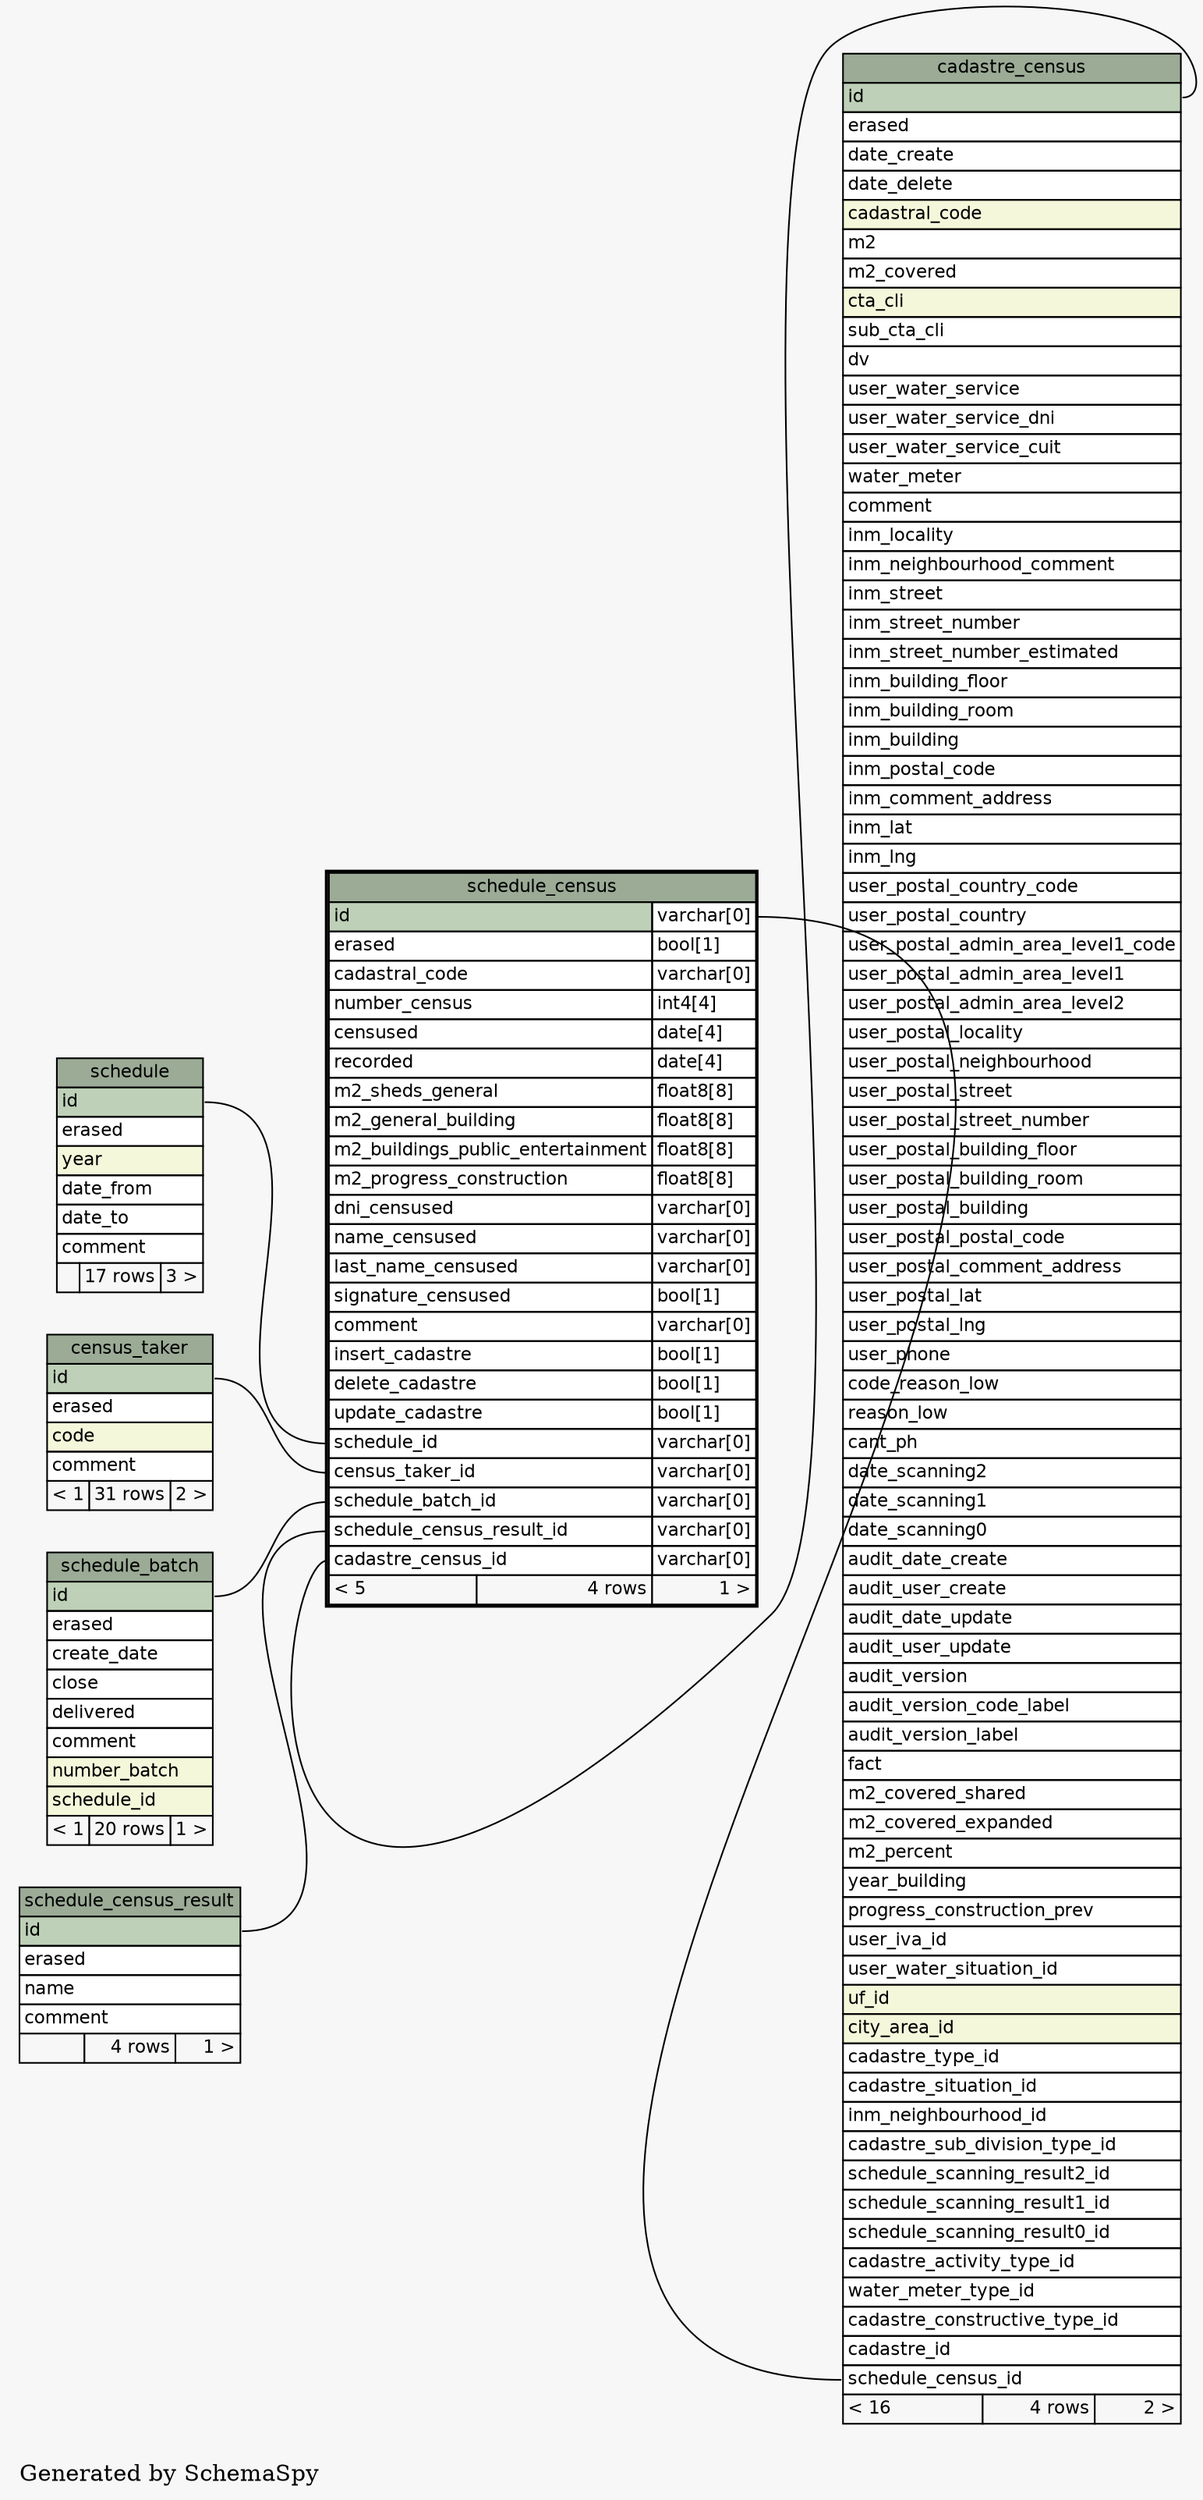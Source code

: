 // dot 2.38.0 on Linux 4.10.0-32-generic
digraph "oneDegreeRelationshipsGraph" {
  graph [
    rankdir="RL"
    bgcolor="#f7f7f7"
    label="\nGenerated by SchemaSpy"
    labeljust="l"
  ];
  node [
    fontname="Helvetica"
    fontsize="11"
    shape="plaintext"
  ];
  edge [
    arrowsize="0.8"
  ];
  "cadastre_census":"schedule_census_id":w -> "schedule_census":"id.type":e [arrowtail=crowodot arrowhead=none];
  "schedule_census":"cadastre_census_id":w -> "cadastre_census":"id":e [arrowtail=crowtee arrowhead=none];
  "schedule_census":"census_taker_id":w -> "census_taker":"id":e [arrowtail=crowtee arrowhead=none];
  "schedule_census":"schedule_batch_id":w -> "schedule_batch":"id":e [arrowtail=crowodot arrowhead=none];
  "schedule_census":"schedule_census_result_id":w -> "schedule_census_result":"id":e [arrowtail=crowtee arrowhead=none];
  "schedule_census":"schedule_id":w -> "schedule":"id":e [arrowtail=crowtee arrowhead=none];
  "cadastre_census" [
    label=<
    <TABLE BORDER="0" CELLBORDER="1" CELLSPACING="0" BGCOLOR="#ffffff">
      <TR><TD PORT="cadastre_census.heading" COLSPAN="3" BGCOLOR="#9bab96" ALIGN="CENTER">cadastre_census</TD></TR>
      <TR><TD PORT="id" COLSPAN="3" BGCOLOR="#bed1b8" ALIGN="LEFT">id</TD></TR>
      <TR><TD PORT="erased" COLSPAN="3" ALIGN="LEFT">erased</TD></TR>
      <TR><TD PORT="date_create" COLSPAN="3" ALIGN="LEFT">date_create</TD></TR>
      <TR><TD PORT="date_delete" COLSPAN="3" ALIGN="LEFT">date_delete</TD></TR>
      <TR><TD PORT="cadastral_code" COLSPAN="3" BGCOLOR="#f4f7da" ALIGN="LEFT">cadastral_code</TD></TR>
      <TR><TD PORT="m2" COLSPAN="3" ALIGN="LEFT">m2</TD></TR>
      <TR><TD PORT="m2_covered" COLSPAN="3" ALIGN="LEFT">m2_covered</TD></TR>
      <TR><TD PORT="cta_cli" COLSPAN="3" BGCOLOR="#f4f7da" ALIGN="LEFT">cta_cli</TD></TR>
      <TR><TD PORT="sub_cta_cli" COLSPAN="3" ALIGN="LEFT">sub_cta_cli</TD></TR>
      <TR><TD PORT="dv" COLSPAN="3" ALIGN="LEFT">dv</TD></TR>
      <TR><TD PORT="user_water_service" COLSPAN="3" ALIGN="LEFT">user_water_service</TD></TR>
      <TR><TD PORT="user_water_service_dni" COLSPAN="3" ALIGN="LEFT">user_water_service_dni</TD></TR>
      <TR><TD PORT="user_water_service_cuit" COLSPAN="3" ALIGN="LEFT">user_water_service_cuit</TD></TR>
      <TR><TD PORT="water_meter" COLSPAN="3" ALIGN="LEFT">water_meter</TD></TR>
      <TR><TD PORT="comment" COLSPAN="3" ALIGN="LEFT">comment</TD></TR>
      <TR><TD PORT="inm_locality" COLSPAN="3" ALIGN="LEFT">inm_locality</TD></TR>
      <TR><TD PORT="inm_neighbourhood_comment" COLSPAN="3" ALIGN="LEFT">inm_neighbourhood_comment</TD></TR>
      <TR><TD PORT="inm_street" COLSPAN="3" ALIGN="LEFT">inm_street</TD></TR>
      <TR><TD PORT="inm_street_number" COLSPAN="3" ALIGN="LEFT">inm_street_number</TD></TR>
      <TR><TD PORT="inm_street_number_estimated" COLSPAN="3" ALIGN="LEFT">inm_street_number_estimated</TD></TR>
      <TR><TD PORT="inm_building_floor" COLSPAN="3" ALIGN="LEFT">inm_building_floor</TD></TR>
      <TR><TD PORT="inm_building_room" COLSPAN="3" ALIGN="LEFT">inm_building_room</TD></TR>
      <TR><TD PORT="inm_building" COLSPAN="3" ALIGN="LEFT">inm_building</TD></TR>
      <TR><TD PORT="inm_postal_code" COLSPAN="3" ALIGN="LEFT">inm_postal_code</TD></TR>
      <TR><TD PORT="inm_comment_address" COLSPAN="3" ALIGN="LEFT">inm_comment_address</TD></TR>
      <TR><TD PORT="inm_lat" COLSPAN="3" ALIGN="LEFT">inm_lat</TD></TR>
      <TR><TD PORT="inm_lng" COLSPAN="3" ALIGN="LEFT">inm_lng</TD></TR>
      <TR><TD PORT="user_postal_country_code" COLSPAN="3" ALIGN="LEFT">user_postal_country_code</TD></TR>
      <TR><TD PORT="user_postal_country" COLSPAN="3" ALIGN="LEFT">user_postal_country</TD></TR>
      <TR><TD PORT="user_postal_admin_area_level1_code" COLSPAN="3" ALIGN="LEFT">user_postal_admin_area_level1_code</TD></TR>
      <TR><TD PORT="user_postal_admin_area_level1" COLSPAN="3" ALIGN="LEFT">user_postal_admin_area_level1</TD></TR>
      <TR><TD PORT="user_postal_admin_area_level2" COLSPAN="3" ALIGN="LEFT">user_postal_admin_area_level2</TD></TR>
      <TR><TD PORT="user_postal_locality" COLSPAN="3" ALIGN="LEFT">user_postal_locality</TD></TR>
      <TR><TD PORT="user_postal_neighbourhood" COLSPAN="3" ALIGN="LEFT">user_postal_neighbourhood</TD></TR>
      <TR><TD PORT="user_postal_street" COLSPAN="3" ALIGN="LEFT">user_postal_street</TD></TR>
      <TR><TD PORT="user_postal_street_number" COLSPAN="3" ALIGN="LEFT">user_postal_street_number</TD></TR>
      <TR><TD PORT="user_postal_building_floor" COLSPAN="3" ALIGN="LEFT">user_postal_building_floor</TD></TR>
      <TR><TD PORT="user_postal_building_room" COLSPAN="3" ALIGN="LEFT">user_postal_building_room</TD></TR>
      <TR><TD PORT="user_postal_building" COLSPAN="3" ALIGN="LEFT">user_postal_building</TD></TR>
      <TR><TD PORT="user_postal_postal_code" COLSPAN="3" ALIGN="LEFT">user_postal_postal_code</TD></TR>
      <TR><TD PORT="user_postal_comment_address" COLSPAN="3" ALIGN="LEFT">user_postal_comment_address</TD></TR>
      <TR><TD PORT="user_postal_lat" COLSPAN="3" ALIGN="LEFT">user_postal_lat</TD></TR>
      <TR><TD PORT="user_postal_lng" COLSPAN="3" ALIGN="LEFT">user_postal_lng</TD></TR>
      <TR><TD PORT="user_phone" COLSPAN="3" ALIGN="LEFT">user_phone</TD></TR>
      <TR><TD PORT="code_reason_low" COLSPAN="3" ALIGN="LEFT">code_reason_low</TD></TR>
      <TR><TD PORT="reason_low" COLSPAN="3" ALIGN="LEFT">reason_low</TD></TR>
      <TR><TD PORT="cant_ph" COLSPAN="3" ALIGN="LEFT">cant_ph</TD></TR>
      <TR><TD PORT="date_scanning2" COLSPAN="3" ALIGN="LEFT">date_scanning2</TD></TR>
      <TR><TD PORT="date_scanning1" COLSPAN="3" ALIGN="LEFT">date_scanning1</TD></TR>
      <TR><TD PORT="date_scanning0" COLSPAN="3" ALIGN="LEFT">date_scanning0</TD></TR>
      <TR><TD PORT="audit_date_create" COLSPAN="3" ALIGN="LEFT">audit_date_create</TD></TR>
      <TR><TD PORT="audit_user_create" COLSPAN="3" ALIGN="LEFT">audit_user_create</TD></TR>
      <TR><TD PORT="audit_date_update" COLSPAN="3" ALIGN="LEFT">audit_date_update</TD></TR>
      <TR><TD PORT="audit_user_update" COLSPAN="3" ALIGN="LEFT">audit_user_update</TD></TR>
      <TR><TD PORT="audit_version" COLSPAN="3" ALIGN="LEFT">audit_version</TD></TR>
      <TR><TD PORT="audit_version_code_label" COLSPAN="3" ALIGN="LEFT">audit_version_code_label</TD></TR>
      <TR><TD PORT="audit_version_label" COLSPAN="3" ALIGN="LEFT">audit_version_label</TD></TR>
      <TR><TD PORT="fact" COLSPAN="3" ALIGN="LEFT">fact</TD></TR>
      <TR><TD PORT="m2_covered_shared" COLSPAN="3" ALIGN="LEFT">m2_covered_shared</TD></TR>
      <TR><TD PORT="m2_covered_expanded" COLSPAN="3" ALIGN="LEFT">m2_covered_expanded</TD></TR>
      <TR><TD PORT="m2_percent" COLSPAN="3" ALIGN="LEFT">m2_percent</TD></TR>
      <TR><TD PORT="year_building" COLSPAN="3" ALIGN="LEFT">year_building</TD></TR>
      <TR><TD PORT="progress_construction_prev" COLSPAN="3" ALIGN="LEFT">progress_construction_prev</TD></TR>
      <TR><TD PORT="user_iva_id" COLSPAN="3" ALIGN="LEFT">user_iva_id</TD></TR>
      <TR><TD PORT="user_water_situation_id" COLSPAN="3" ALIGN="LEFT">user_water_situation_id</TD></TR>
      <TR><TD PORT="uf_id" COLSPAN="3" BGCOLOR="#f4f7da" ALIGN="LEFT">uf_id</TD></TR>
      <TR><TD PORT="city_area_id" COLSPAN="3" BGCOLOR="#f4f7da" ALIGN="LEFT">city_area_id</TD></TR>
      <TR><TD PORT="cadastre_type_id" COLSPAN="3" ALIGN="LEFT">cadastre_type_id</TD></TR>
      <TR><TD PORT="cadastre_situation_id" COLSPAN="3" ALIGN="LEFT">cadastre_situation_id</TD></TR>
      <TR><TD PORT="inm_neighbourhood_id" COLSPAN="3" ALIGN="LEFT">inm_neighbourhood_id</TD></TR>
      <TR><TD PORT="cadastre_sub_division_type_id" COLSPAN="3" ALIGN="LEFT">cadastre_sub_division_type_id</TD></TR>
      <TR><TD PORT="schedule_scanning_result2_id" COLSPAN="3" ALIGN="LEFT">schedule_scanning_result2_id</TD></TR>
      <TR><TD PORT="schedule_scanning_result1_id" COLSPAN="3" ALIGN="LEFT">schedule_scanning_result1_id</TD></TR>
      <TR><TD PORT="schedule_scanning_result0_id" COLSPAN="3" ALIGN="LEFT">schedule_scanning_result0_id</TD></TR>
      <TR><TD PORT="cadastre_activity_type_id" COLSPAN="3" ALIGN="LEFT">cadastre_activity_type_id</TD></TR>
      <TR><TD PORT="water_meter_type_id" COLSPAN="3" ALIGN="LEFT">water_meter_type_id</TD></TR>
      <TR><TD PORT="cadastre_constructive_type_id" COLSPAN="3" ALIGN="LEFT">cadastre_constructive_type_id</TD></TR>
      <TR><TD PORT="cadastre_id" COLSPAN="3" ALIGN="LEFT">cadastre_id</TD></TR>
      <TR><TD PORT="schedule_census_id" COLSPAN="3" ALIGN="LEFT">schedule_census_id</TD></TR>
      <TR><TD ALIGN="LEFT" BGCOLOR="#f7f7f7">&lt; 16</TD><TD ALIGN="RIGHT" BGCOLOR="#f7f7f7">4 rows</TD><TD ALIGN="RIGHT" BGCOLOR="#f7f7f7">2 &gt;</TD></TR>
    </TABLE>>
    URL="cadastre_census.html#graph"
    tooltip="cadastre_census"
  ];
  "census_taker" [
    label=<
    <TABLE BORDER="0" CELLBORDER="1" CELLSPACING="0" BGCOLOR="#ffffff">
      <TR><TD PORT="census_taker.heading" COLSPAN="3" BGCOLOR="#9bab96" ALIGN="CENTER">census_taker</TD></TR>
      <TR><TD PORT="id" COLSPAN="3" BGCOLOR="#bed1b8" ALIGN="LEFT">id</TD></TR>
      <TR><TD PORT="erased" COLSPAN="3" ALIGN="LEFT">erased</TD></TR>
      <TR><TD PORT="code" COLSPAN="3" BGCOLOR="#f4f7da" ALIGN="LEFT">code</TD></TR>
      <TR><TD PORT="comment" COLSPAN="3" ALIGN="LEFT">comment</TD></TR>
      <TR><TD ALIGN="LEFT" BGCOLOR="#f7f7f7">&lt; 1</TD><TD ALIGN="RIGHT" BGCOLOR="#f7f7f7">31 rows</TD><TD ALIGN="RIGHT" BGCOLOR="#f7f7f7">2 &gt;</TD></TR>
    </TABLE>>
    URL="census_taker.html#graph"
    tooltip="census_taker"
  ];
  "schedule" [
    label=<
    <TABLE BORDER="0" CELLBORDER="1" CELLSPACING="0" BGCOLOR="#ffffff">
      <TR><TD PORT="schedule.heading" COLSPAN="3" BGCOLOR="#9bab96" ALIGN="CENTER">schedule</TD></TR>
      <TR><TD PORT="id" COLSPAN="3" BGCOLOR="#bed1b8" ALIGN="LEFT">id</TD></TR>
      <TR><TD PORT="erased" COLSPAN="3" ALIGN="LEFT">erased</TD></TR>
      <TR><TD PORT="year" COLSPAN="3" BGCOLOR="#f4f7da" ALIGN="LEFT">year</TD></TR>
      <TR><TD PORT="date_from" COLSPAN="3" ALIGN="LEFT">date_from</TD></TR>
      <TR><TD PORT="date_to" COLSPAN="3" ALIGN="LEFT">date_to</TD></TR>
      <TR><TD PORT="comment" COLSPAN="3" ALIGN="LEFT">comment</TD></TR>
      <TR><TD ALIGN="LEFT" BGCOLOR="#f7f7f7">  </TD><TD ALIGN="RIGHT" BGCOLOR="#f7f7f7">17 rows</TD><TD ALIGN="RIGHT" BGCOLOR="#f7f7f7">3 &gt;</TD></TR>
    </TABLE>>
    URL="schedule.html#graph"
    tooltip="schedule"
  ];
  "schedule_batch" [
    label=<
    <TABLE BORDER="0" CELLBORDER="1" CELLSPACING="0" BGCOLOR="#ffffff">
      <TR><TD PORT="schedule_batch.heading" COLSPAN="3" BGCOLOR="#9bab96" ALIGN="CENTER">schedule_batch</TD></TR>
      <TR><TD PORT="id" COLSPAN="3" BGCOLOR="#bed1b8" ALIGN="LEFT">id</TD></TR>
      <TR><TD PORT="erased" COLSPAN="3" ALIGN="LEFT">erased</TD></TR>
      <TR><TD PORT="create_date" COLSPAN="3" ALIGN="LEFT">create_date</TD></TR>
      <TR><TD PORT="close" COLSPAN="3" ALIGN="LEFT">close</TD></TR>
      <TR><TD PORT="delivered" COLSPAN="3" ALIGN="LEFT">delivered</TD></TR>
      <TR><TD PORT="comment" COLSPAN="3" ALIGN="LEFT">comment</TD></TR>
      <TR><TD PORT="number_batch" COLSPAN="3" BGCOLOR="#f4f7da" ALIGN="LEFT">number_batch</TD></TR>
      <TR><TD PORT="schedule_id" COLSPAN="3" BGCOLOR="#f4f7da" ALIGN="LEFT">schedule_id</TD></TR>
      <TR><TD ALIGN="LEFT" BGCOLOR="#f7f7f7">&lt; 1</TD><TD ALIGN="RIGHT" BGCOLOR="#f7f7f7">20 rows</TD><TD ALIGN="RIGHT" BGCOLOR="#f7f7f7">1 &gt;</TD></TR>
    </TABLE>>
    URL="schedule_batch.html#graph"
    tooltip="schedule_batch"
  ];
  "schedule_census" [
    label=<
    <TABLE BORDER="2" CELLBORDER="1" CELLSPACING="0" BGCOLOR="#ffffff">
      <TR><TD PORT="schedule_census.heading" COLSPAN="3" BGCOLOR="#9bab96" ALIGN="CENTER">schedule_census</TD></TR>
      <TR><TD PORT="id" COLSPAN="2" BGCOLOR="#bed1b8" ALIGN="LEFT">id</TD><TD PORT="id.type" ALIGN="LEFT">varchar[0]</TD></TR>
      <TR><TD PORT="erased" COLSPAN="2" ALIGN="LEFT">erased</TD><TD PORT="erased.type" ALIGN="LEFT">bool[1]</TD></TR>
      <TR><TD PORT="cadastral_code" COLSPAN="2" ALIGN="LEFT">cadastral_code</TD><TD PORT="cadastral_code.type" ALIGN="LEFT">varchar[0]</TD></TR>
      <TR><TD PORT="number_census" COLSPAN="2" ALIGN="LEFT">number_census</TD><TD PORT="number_census.type" ALIGN="LEFT">int4[4]</TD></TR>
      <TR><TD PORT="censused" COLSPAN="2" ALIGN="LEFT">censused</TD><TD PORT="censused.type" ALIGN="LEFT">date[4]</TD></TR>
      <TR><TD PORT="recorded" COLSPAN="2" ALIGN="LEFT">recorded</TD><TD PORT="recorded.type" ALIGN="LEFT">date[4]</TD></TR>
      <TR><TD PORT="m2_sheds_general" COLSPAN="2" ALIGN="LEFT">m2_sheds_general</TD><TD PORT="m2_sheds_general.type" ALIGN="LEFT">float8[8]</TD></TR>
      <TR><TD PORT="m2_general_building" COLSPAN="2" ALIGN="LEFT">m2_general_building</TD><TD PORT="m2_general_building.type" ALIGN="LEFT">float8[8]</TD></TR>
      <TR><TD PORT="m2_buildings_public_entertainment" COLSPAN="2" ALIGN="LEFT">m2_buildings_public_entertainment</TD><TD PORT="m2_buildings_public_entertainment.type" ALIGN="LEFT">float8[8]</TD></TR>
      <TR><TD PORT="m2_progress_construction" COLSPAN="2" ALIGN="LEFT">m2_progress_construction</TD><TD PORT="m2_progress_construction.type" ALIGN="LEFT">float8[8]</TD></TR>
      <TR><TD PORT="dni_censused" COLSPAN="2" ALIGN="LEFT">dni_censused</TD><TD PORT="dni_censused.type" ALIGN="LEFT">varchar[0]</TD></TR>
      <TR><TD PORT="name_censused" COLSPAN="2" ALIGN="LEFT">name_censused</TD><TD PORT="name_censused.type" ALIGN="LEFT">varchar[0]</TD></TR>
      <TR><TD PORT="last_name_censused" COLSPAN="2" ALIGN="LEFT">last_name_censused</TD><TD PORT="last_name_censused.type" ALIGN="LEFT">varchar[0]</TD></TR>
      <TR><TD PORT="signature_censused" COLSPAN="2" ALIGN="LEFT">signature_censused</TD><TD PORT="signature_censused.type" ALIGN="LEFT">bool[1]</TD></TR>
      <TR><TD PORT="comment" COLSPAN="2" ALIGN="LEFT">comment</TD><TD PORT="comment.type" ALIGN="LEFT">varchar[0]</TD></TR>
      <TR><TD PORT="insert_cadastre" COLSPAN="2" ALIGN="LEFT">insert_cadastre</TD><TD PORT="insert_cadastre.type" ALIGN="LEFT">bool[1]</TD></TR>
      <TR><TD PORT="delete_cadastre" COLSPAN="2" ALIGN="LEFT">delete_cadastre</TD><TD PORT="delete_cadastre.type" ALIGN="LEFT">bool[1]</TD></TR>
      <TR><TD PORT="update_cadastre" COLSPAN="2" ALIGN="LEFT">update_cadastre</TD><TD PORT="update_cadastre.type" ALIGN="LEFT">bool[1]</TD></TR>
      <TR><TD PORT="schedule_id" COLSPAN="2" ALIGN="LEFT">schedule_id</TD><TD PORT="schedule_id.type" ALIGN="LEFT">varchar[0]</TD></TR>
      <TR><TD PORT="census_taker_id" COLSPAN="2" ALIGN="LEFT">census_taker_id</TD><TD PORT="census_taker_id.type" ALIGN="LEFT">varchar[0]</TD></TR>
      <TR><TD PORT="schedule_batch_id" COLSPAN="2" ALIGN="LEFT">schedule_batch_id</TD><TD PORT="schedule_batch_id.type" ALIGN="LEFT">varchar[0]</TD></TR>
      <TR><TD PORT="schedule_census_result_id" COLSPAN="2" ALIGN="LEFT">schedule_census_result_id</TD><TD PORT="schedule_census_result_id.type" ALIGN="LEFT">varchar[0]</TD></TR>
      <TR><TD PORT="cadastre_census_id" COLSPAN="2" ALIGN="LEFT">cadastre_census_id</TD><TD PORT="cadastre_census_id.type" ALIGN="LEFT">varchar[0]</TD></TR>
      <TR><TD ALIGN="LEFT" BGCOLOR="#f7f7f7">&lt; 5</TD><TD ALIGN="RIGHT" BGCOLOR="#f7f7f7">4 rows</TD><TD ALIGN="RIGHT" BGCOLOR="#f7f7f7">1 &gt;</TD></TR>
    </TABLE>>
    URL="schedule_census.html#"
    tooltip="schedule_census"
  ];
  "schedule_census_result" [
    label=<
    <TABLE BORDER="0" CELLBORDER="1" CELLSPACING="0" BGCOLOR="#ffffff">
      <TR><TD PORT="schedule_census_result.heading" COLSPAN="3" BGCOLOR="#9bab96" ALIGN="CENTER">schedule_census_result</TD></TR>
      <TR><TD PORT="id" COLSPAN="3" BGCOLOR="#bed1b8" ALIGN="LEFT">id</TD></TR>
      <TR><TD PORT="erased" COLSPAN="3" ALIGN="LEFT">erased</TD></TR>
      <TR><TD PORT="name" COLSPAN="3" ALIGN="LEFT">name</TD></TR>
      <TR><TD PORT="comment" COLSPAN="3" ALIGN="LEFT">comment</TD></TR>
      <TR><TD ALIGN="LEFT" BGCOLOR="#f7f7f7">  </TD><TD ALIGN="RIGHT" BGCOLOR="#f7f7f7">4 rows</TD><TD ALIGN="RIGHT" BGCOLOR="#f7f7f7">1 &gt;</TD></TR>
    </TABLE>>
    URL="schedule_census_result.html#graph"
    tooltip="schedule_census_result"
  ];
}
